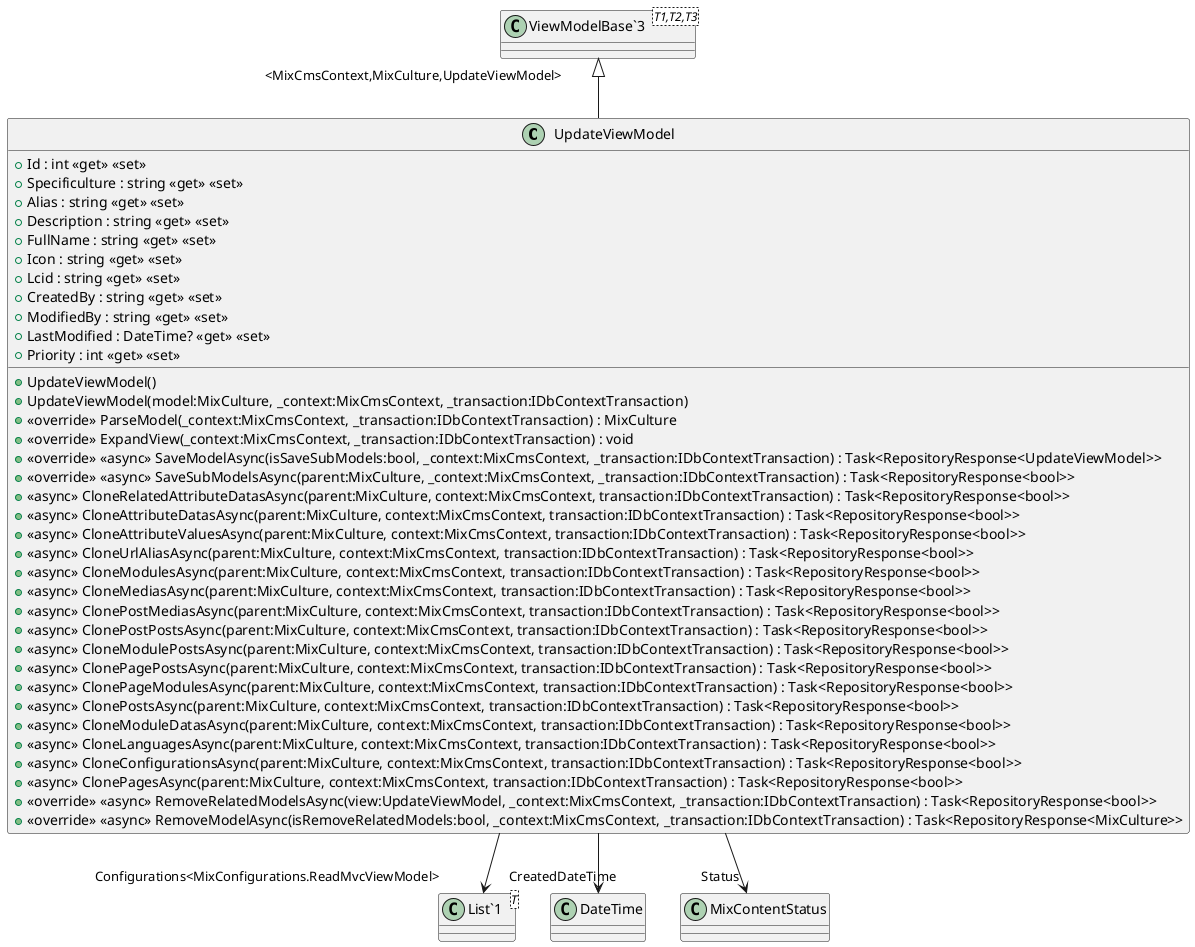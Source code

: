 @startuml
class UpdateViewModel {
    + Id : int <<get>> <<set>>
    + Specificulture : string <<get>> <<set>>
    + Alias : string <<get>> <<set>>
    + Description : string <<get>> <<set>>
    + FullName : string <<get>> <<set>>
    + Icon : string <<get>> <<set>>
    + Lcid : string <<get>> <<set>>
    + CreatedBy : string <<get>> <<set>>
    + ModifiedBy : string <<get>> <<set>>
    + LastModified : DateTime? <<get>> <<set>>
    + Priority : int <<get>> <<set>>
    + UpdateViewModel()
    + UpdateViewModel(model:MixCulture, _context:MixCmsContext, _transaction:IDbContextTransaction)
    + <<override>> ParseModel(_context:MixCmsContext, _transaction:IDbContextTransaction) : MixCulture
    + <<override>> ExpandView(_context:MixCmsContext, _transaction:IDbContextTransaction) : void
    + <<override>> <<async>> SaveModelAsync(isSaveSubModels:bool, _context:MixCmsContext, _transaction:IDbContextTransaction) : Task<RepositoryResponse<UpdateViewModel>>
    + <<override>> <<async>> SaveSubModelsAsync(parent:MixCulture, _context:MixCmsContext, _transaction:IDbContextTransaction) : Task<RepositoryResponse<bool>>
    + <<async>> CloneRelatedAttributeDatasAsync(parent:MixCulture, context:MixCmsContext, transaction:IDbContextTransaction) : Task<RepositoryResponse<bool>>
    + <<async>> CloneAttributeDatasAsync(parent:MixCulture, context:MixCmsContext, transaction:IDbContextTransaction) : Task<RepositoryResponse<bool>>
    + <<async>> CloneAttributeValuesAsync(parent:MixCulture, context:MixCmsContext, transaction:IDbContextTransaction) : Task<RepositoryResponse<bool>>
    + <<async>> CloneUrlAliasAsync(parent:MixCulture, context:MixCmsContext, transaction:IDbContextTransaction) : Task<RepositoryResponse<bool>>
    + <<async>> CloneModulesAsync(parent:MixCulture, context:MixCmsContext, transaction:IDbContextTransaction) : Task<RepositoryResponse<bool>>
    + <<async>> CloneMediasAsync(parent:MixCulture, context:MixCmsContext, transaction:IDbContextTransaction) : Task<RepositoryResponse<bool>>
    + <<async>> ClonePostMediasAsync(parent:MixCulture, context:MixCmsContext, transaction:IDbContextTransaction) : Task<RepositoryResponse<bool>>
    + <<async>> ClonePostPostsAsync(parent:MixCulture, context:MixCmsContext, transaction:IDbContextTransaction) : Task<RepositoryResponse<bool>>
    + <<async>> CloneModulePostsAsync(parent:MixCulture, context:MixCmsContext, transaction:IDbContextTransaction) : Task<RepositoryResponse<bool>>
    + <<async>> ClonePagePostsAsync(parent:MixCulture, context:MixCmsContext, transaction:IDbContextTransaction) : Task<RepositoryResponse<bool>>
    + <<async>> ClonePageModulesAsync(parent:MixCulture, context:MixCmsContext, transaction:IDbContextTransaction) : Task<RepositoryResponse<bool>>
    + <<async>> ClonePostsAsync(parent:MixCulture, context:MixCmsContext, transaction:IDbContextTransaction) : Task<RepositoryResponse<bool>>
    + <<async>> CloneModuleDatasAsync(parent:MixCulture, context:MixCmsContext, transaction:IDbContextTransaction) : Task<RepositoryResponse<bool>>
    + <<async>> CloneLanguagesAsync(parent:MixCulture, context:MixCmsContext, transaction:IDbContextTransaction) : Task<RepositoryResponse<bool>>
    + <<async>> CloneConfigurationsAsync(parent:MixCulture, context:MixCmsContext, transaction:IDbContextTransaction) : Task<RepositoryResponse<bool>>
    + <<async>> ClonePagesAsync(parent:MixCulture, context:MixCmsContext, transaction:IDbContextTransaction) : Task<RepositoryResponse<bool>>
    + <<override>> <<async>> RemoveRelatedModelsAsync(view:UpdateViewModel, _context:MixCmsContext, _transaction:IDbContextTransaction) : Task<RepositoryResponse<bool>>
    + <<override>> <<async>> RemoveModelAsync(isRemoveRelatedModels:bool, _context:MixCmsContext, _transaction:IDbContextTransaction) : Task<RepositoryResponse<MixCulture>>
}
class "ViewModelBase`3"<T1,T2,T3> {
}
class "List`1"<T> {
}
"ViewModelBase`3" "<MixCmsContext,MixCulture,UpdateViewModel>" <|-- UpdateViewModel
UpdateViewModel --> "CreatedDateTime" DateTime
UpdateViewModel --> "Status" MixContentStatus
UpdateViewModel --> "Configurations<MixConfigurations.ReadMvcViewModel>" "List`1"
@enduml
